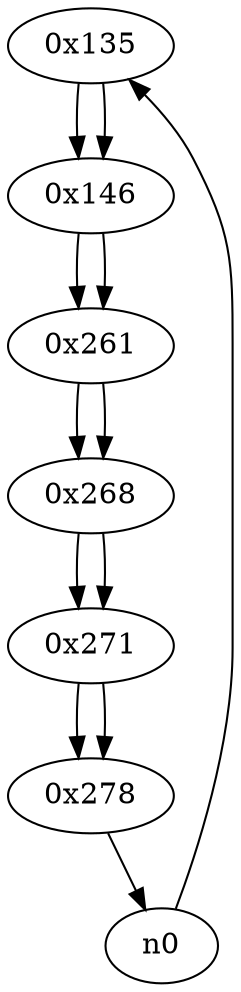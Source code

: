 digraph G{
/* nodes */
  n1 [label="0x135"]
  n2 [label="0x146"]
  n3 [label="0x261"]
  n4 [label="0x268"]
  n5 [label="0x271"]
  n6 [label="0x278"]
/* edges */
n1 -> n2;
n0 -> n1;
n2 -> n3;
n1 -> n2;
n3 -> n4;
n2 -> n3;
n4 -> n5;
n3 -> n4;
n5 -> n6;
n4 -> n5;
n6 -> n0;
n5 -> n6;
}
